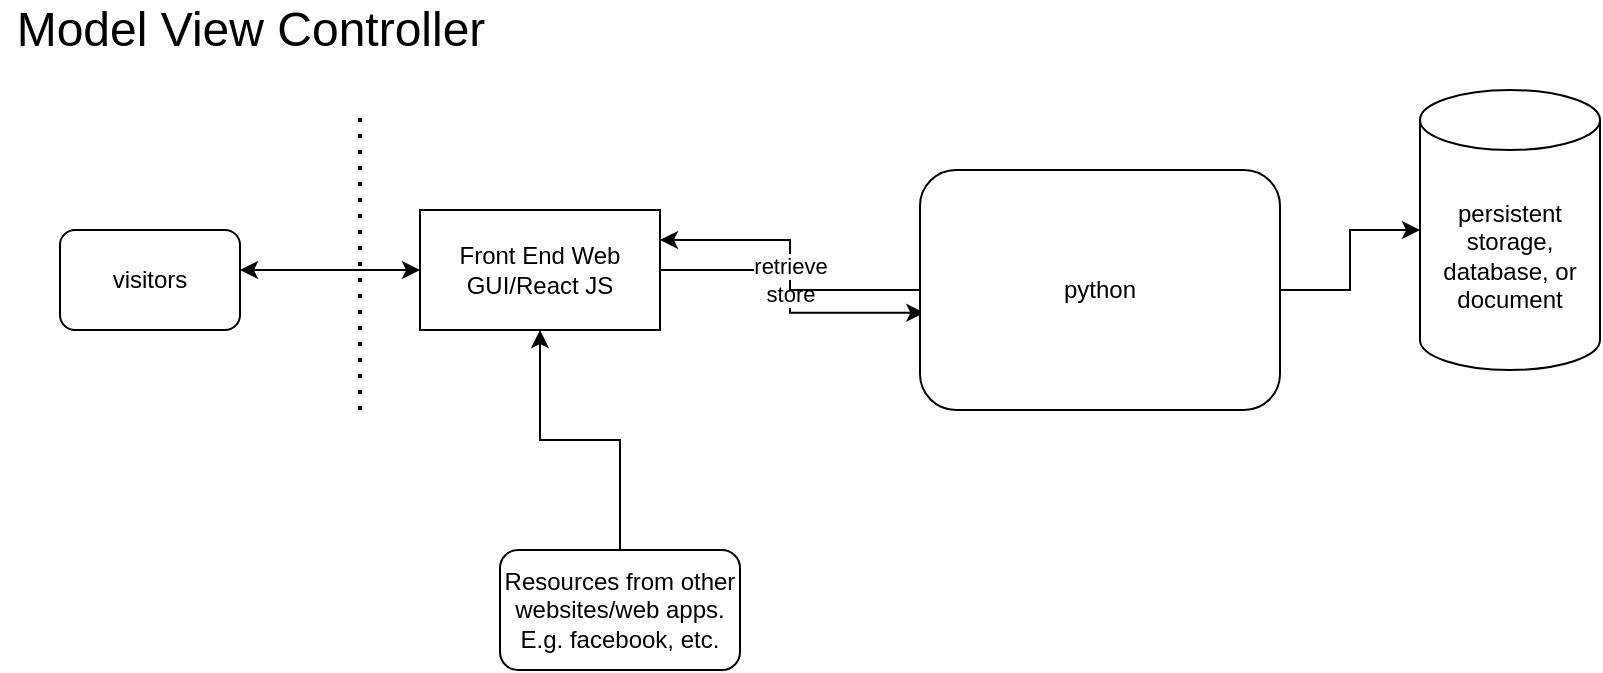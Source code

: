 <mxfile version="13.8.5" type="github">
  <diagram id="ra7LNsWNPELNfn9SjFXN" name="Page-1">
    <mxGraphModel dx="981" dy="526" grid="1" gridSize="10" guides="1" tooltips="1" connect="1" arrows="1" fold="1" page="1" pageScale="1" pageWidth="850" pageHeight="1100" math="0" shadow="0">
      <root>
        <mxCell id="0" />
        <mxCell id="1" parent="0" />
        <mxCell id="rgr6Ibei4UsKFfNMyPbD-14" value="store" style="edgeStyle=orthogonalEdgeStyle;rounded=0;orthogonalLoop=1;jettySize=auto;html=1;entryX=0.012;entryY=0.595;entryDx=0;entryDy=0;entryPerimeter=0;" edge="1" parent="1" source="rgr6Ibei4UsKFfNMyPbD-1" target="rgr6Ibei4UsKFfNMyPbD-12">
          <mxGeometry relative="1" as="geometry" />
        </mxCell>
        <mxCell id="rgr6Ibei4UsKFfNMyPbD-1" value="Front End Web GUI/React JS" style="rounded=0;whiteSpace=wrap;html=1;" vertex="1" parent="1">
          <mxGeometry x="210" y="120" width="120" height="60" as="geometry" />
        </mxCell>
        <mxCell id="rgr6Ibei4UsKFfNMyPbD-21" style="edgeStyle=orthogonalEdgeStyle;rounded=0;orthogonalLoop=1;jettySize=auto;html=1;" edge="1" parent="1" source="rgr6Ibei4UsKFfNMyPbD-2" target="rgr6Ibei4UsKFfNMyPbD-1">
          <mxGeometry relative="1" as="geometry" />
        </mxCell>
        <mxCell id="rgr6Ibei4UsKFfNMyPbD-2" value="Resources from other websites/web apps.&lt;br&gt;E.g. facebook, etc." style="rounded=1;whiteSpace=wrap;html=1;" vertex="1" parent="1">
          <mxGeometry x="250" y="290" width="120" height="60" as="geometry" />
        </mxCell>
        <mxCell id="rgr6Ibei4UsKFfNMyPbD-3" value="" style="endArrow=none;dashed=1;html=1;dashPattern=1 3;strokeWidth=2;" edge="1" parent="1">
          <mxGeometry width="50" height="50" relative="1" as="geometry">
            <mxPoint x="180" y="220" as="sourcePoint" />
            <mxPoint x="180" y="70" as="targetPoint" />
          </mxGeometry>
        </mxCell>
        <mxCell id="rgr6Ibei4UsKFfNMyPbD-5" value="visitors" style="rounded=1;whiteSpace=wrap;html=1;" vertex="1" parent="1">
          <mxGeometry x="30" y="130" width="90" height="50" as="geometry" />
        </mxCell>
        <mxCell id="rgr6Ibei4UsKFfNMyPbD-9" value="" style="endArrow=classic;startArrow=classic;html=1;" edge="1" parent="1" target="rgr6Ibei4UsKFfNMyPbD-1">
          <mxGeometry width="50" height="50" relative="1" as="geometry">
            <mxPoint x="120" y="150" as="sourcePoint" />
            <mxPoint x="200" y="150" as="targetPoint" />
          </mxGeometry>
        </mxCell>
        <mxCell id="rgr6Ibei4UsKFfNMyPbD-11" value="persistent storage, database, or document" style="shape=cylinder3;whiteSpace=wrap;html=1;boundedLbl=1;backgroundOutline=1;size=15;" vertex="1" parent="1">
          <mxGeometry x="710" y="60" width="90" height="140" as="geometry" />
        </mxCell>
        <mxCell id="rgr6Ibei4UsKFfNMyPbD-16" value="retrieve" style="edgeStyle=orthogonalEdgeStyle;rounded=0;orthogonalLoop=1;jettySize=auto;html=1;entryX=1;entryY=0.25;entryDx=0;entryDy=0;" edge="1" parent="1" source="rgr6Ibei4UsKFfNMyPbD-12" target="rgr6Ibei4UsKFfNMyPbD-1">
          <mxGeometry relative="1" as="geometry" />
        </mxCell>
        <mxCell id="rgr6Ibei4UsKFfNMyPbD-18" style="edgeStyle=orthogonalEdgeStyle;rounded=0;orthogonalLoop=1;jettySize=auto;html=1;" edge="1" parent="1" source="rgr6Ibei4UsKFfNMyPbD-12" target="rgr6Ibei4UsKFfNMyPbD-11">
          <mxGeometry relative="1" as="geometry" />
        </mxCell>
        <mxCell id="rgr6Ibei4UsKFfNMyPbD-12" value="python" style="rounded=1;whiteSpace=wrap;html=1;" vertex="1" parent="1">
          <mxGeometry x="460" y="100" width="180" height="120" as="geometry" />
        </mxCell>
        <mxCell id="rgr6Ibei4UsKFfNMyPbD-19" value="&lt;font style=&quot;font-size: 24px&quot;&gt;Model View Controller&lt;/font&gt;" style="text;html=1;align=center;verticalAlign=middle;resizable=0;points=[];autosize=1;" vertex="1" parent="1">
          <mxGeometry y="20" width="250" height="20" as="geometry" />
        </mxCell>
      </root>
    </mxGraphModel>
  </diagram>
</mxfile>
